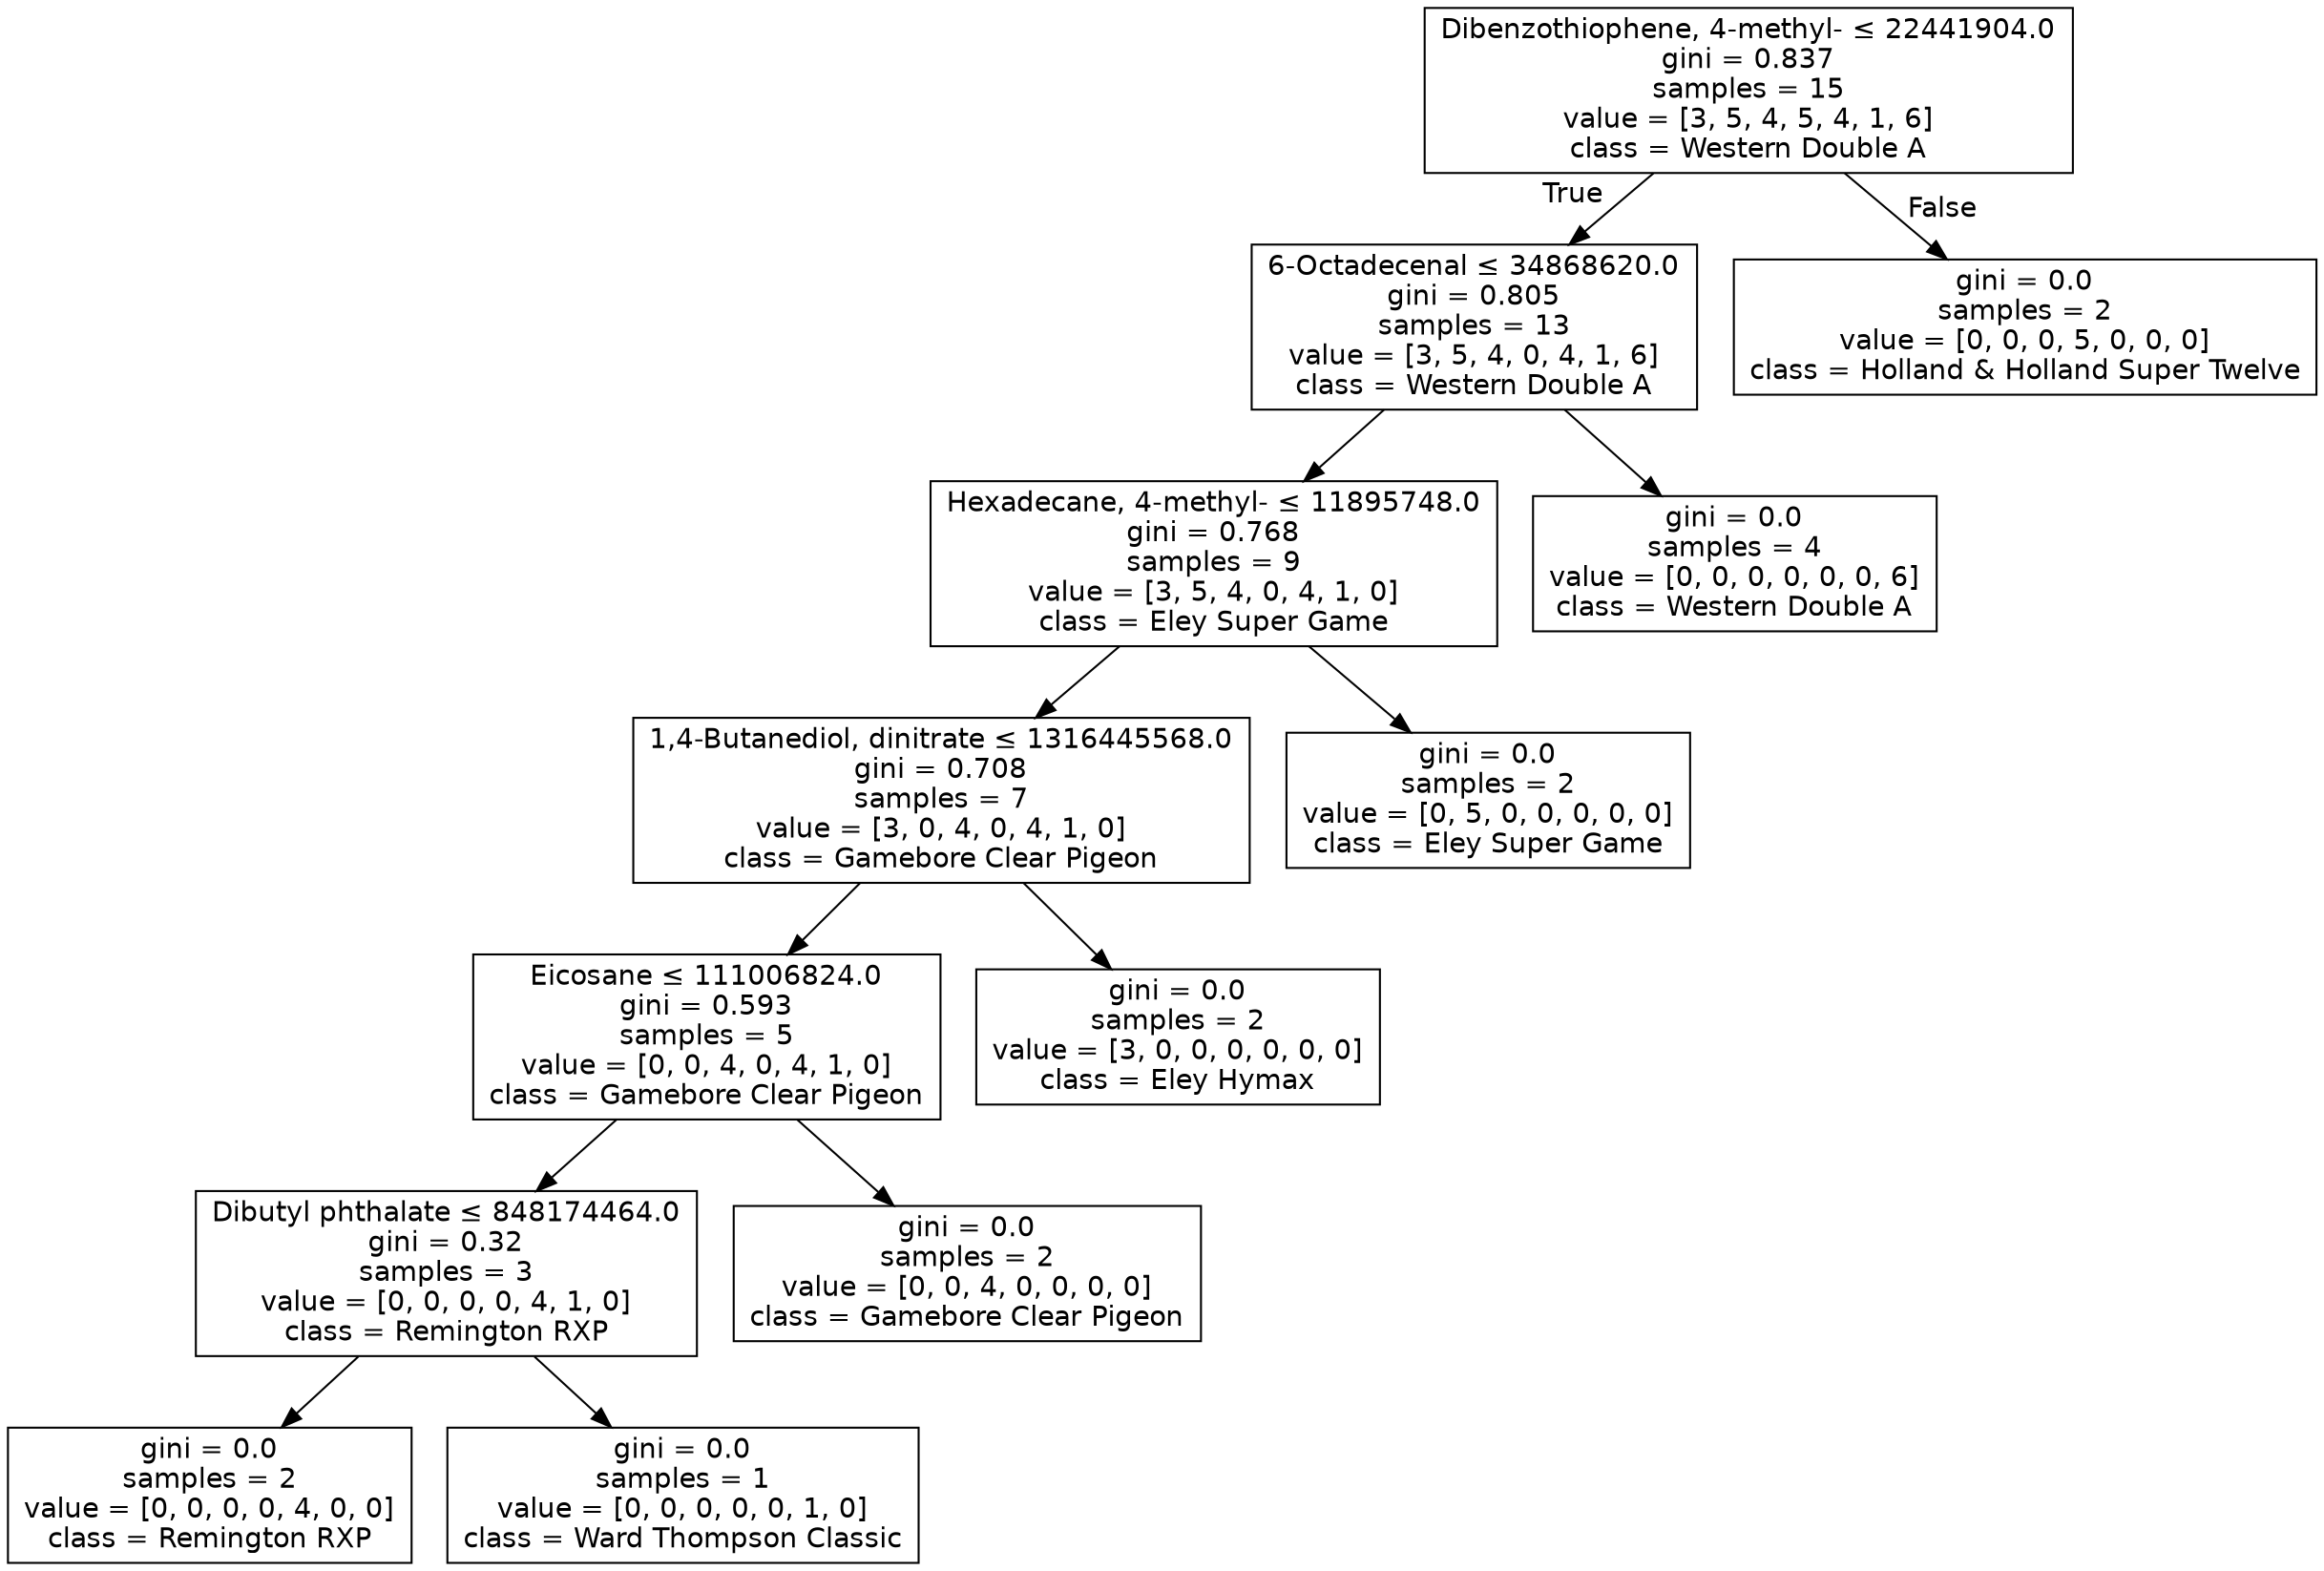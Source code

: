digraph Tree {
node [shape=box, fontname="helvetica"] ;
edge [fontname="helvetica"] ;
0 [label=<Dibenzothiophene, 4-methyl- &le; 22441904.0<br/>gini = 0.837<br/>samples = 15<br/>value = [3, 5, 4, 5, 4, 1, 6]<br/>class = Western Double A>] ;
1 [label=<6-Octadecenal &le; 34868620.0<br/>gini = 0.805<br/>samples = 13<br/>value = [3, 5, 4, 0, 4, 1, 6]<br/>class = Western Double A>] ;
0 -> 1 [labeldistance=2.5, labelangle=45, headlabel="True"] ;
2 [label=<Hexadecane, 4-methyl- &le; 11895748.0<br/>gini = 0.768<br/>samples = 9<br/>value = [3, 5, 4, 0, 4, 1, 0]<br/>class = Eley Super Game>] ;
1 -> 2 ;
3 [label=<1,4-Butanediol, dinitrate &le; 1316445568.0<br/>gini = 0.708<br/>samples = 7<br/>value = [3, 0, 4, 0, 4, 1, 0]<br/>class = Gamebore Clear Pigeon>] ;
2 -> 3 ;
4 [label=<Eicosane &le; 111006824.0<br/>gini = 0.593<br/>samples = 5<br/>value = [0, 0, 4, 0, 4, 1, 0]<br/>class = Gamebore Clear Pigeon>] ;
3 -> 4 ;
5 [label=<Dibutyl phthalate &le; 848174464.0<br/>gini = 0.32<br/>samples = 3<br/>value = [0, 0, 0, 0, 4, 1, 0]<br/>class = Remington RXP>] ;
4 -> 5 ;
6 [label=<gini = 0.0<br/>samples = 2<br/>value = [0, 0, 0, 0, 4, 0, 0]<br/>class = Remington RXP>] ;
5 -> 6 ;
7 [label=<gini = 0.0<br/>samples = 1<br/>value = [0, 0, 0, 0, 0, 1, 0]<br/>class = Ward Thompson Classic>] ;
5 -> 7 ;
8 [label=<gini = 0.0<br/>samples = 2<br/>value = [0, 0, 4, 0, 0, 0, 0]<br/>class = Gamebore Clear Pigeon>] ;
4 -> 8 ;
9 [label=<gini = 0.0<br/>samples = 2<br/>value = [3, 0, 0, 0, 0, 0, 0]<br/>class = Eley Hymax>] ;
3 -> 9 ;
10 [label=<gini = 0.0<br/>samples = 2<br/>value = [0, 5, 0, 0, 0, 0, 0]<br/>class = Eley Super Game>] ;
2 -> 10 ;
11 [label=<gini = 0.0<br/>samples = 4<br/>value = [0, 0, 0, 0, 0, 0, 6]<br/>class = Western Double A>] ;
1 -> 11 ;
12 [label=<gini = 0.0<br/>samples = 2<br/>value = [0, 0, 0, 5, 0, 0, 0]<br/>class = Holland &amp; Holland Super Twelve>] ;
0 -> 12 [labeldistance=2.5, labelangle=-45, headlabel="False"] ;
}
